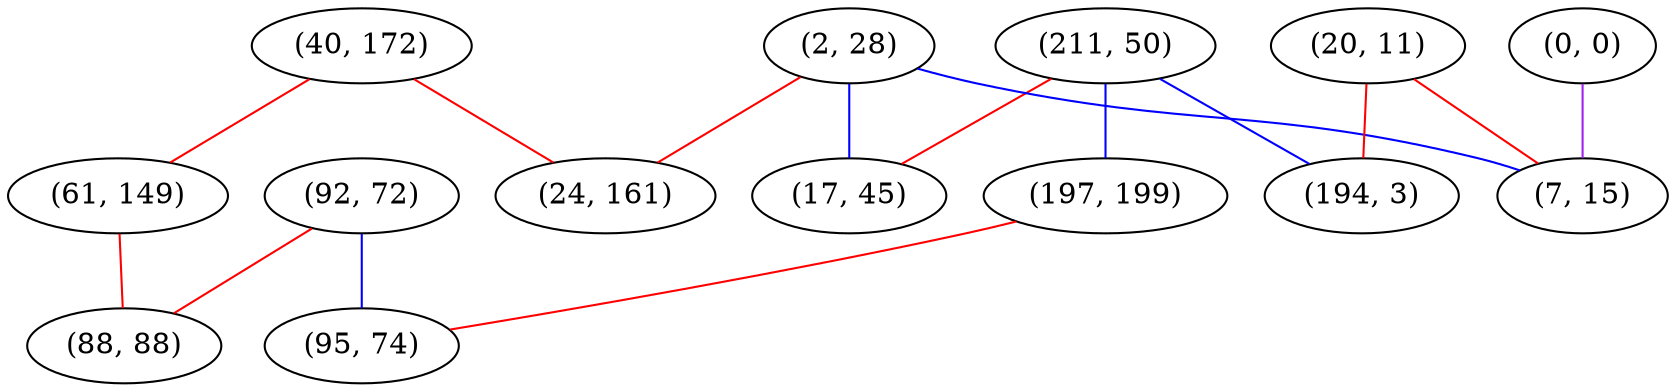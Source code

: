 graph "" {
"(211, 50)";
"(0, 0)";
"(2, 28)";
"(40, 172)";
"(197, 199)";
"(61, 149)";
"(20, 11)";
"(92, 72)";
"(88, 88)";
"(194, 3)";
"(24, 161)";
"(17, 45)";
"(95, 74)";
"(7, 15)";
"(211, 50)" -- "(17, 45)"  [color=red, key=0, weight=1];
"(211, 50)" -- "(197, 199)"  [color=blue, key=0, weight=3];
"(211, 50)" -- "(194, 3)"  [color=blue, key=0, weight=3];
"(0, 0)" -- "(7, 15)"  [color=purple, key=0, weight=4];
"(2, 28)" -- "(24, 161)"  [color=red, key=0, weight=1];
"(2, 28)" -- "(17, 45)"  [color=blue, key=0, weight=3];
"(2, 28)" -- "(7, 15)"  [color=blue, key=0, weight=3];
"(40, 172)" -- "(24, 161)"  [color=red, key=0, weight=1];
"(40, 172)" -- "(61, 149)"  [color=red, key=0, weight=1];
"(197, 199)" -- "(95, 74)"  [color=red, key=0, weight=1];
"(61, 149)" -- "(88, 88)"  [color=red, key=0, weight=1];
"(20, 11)" -- "(194, 3)"  [color=red, key=0, weight=1];
"(20, 11)" -- "(7, 15)"  [color=red, key=0, weight=1];
"(92, 72)" -- "(88, 88)"  [color=red, key=0, weight=1];
"(92, 72)" -- "(95, 74)"  [color=blue, key=0, weight=3];
}
